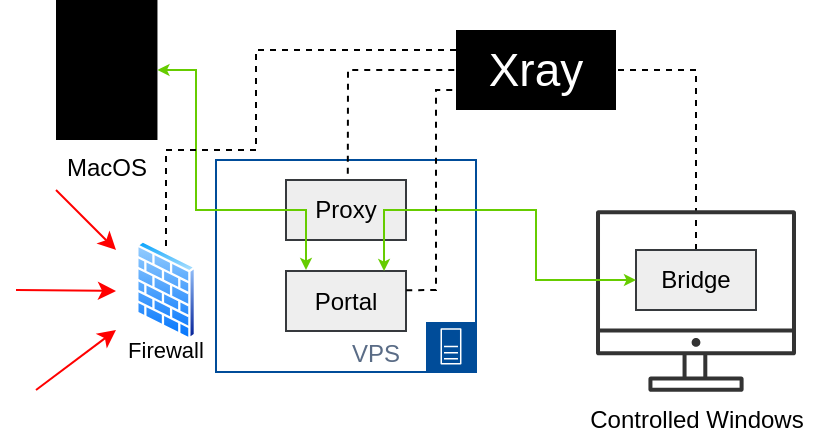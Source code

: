 <mxfile version="26.1.3">
  <diagram name="第 1 页" id="TNgU47--TbhRfyIrfIDC">
    <mxGraphModel dx="915" dy="448" grid="1" gridSize="10" guides="1" tooltips="1" connect="1" arrows="1" fold="1" page="1" pageScale="1" pageWidth="827" pageHeight="1169" math="0" shadow="0">
      <root>
        <mxCell id="0" />
        <mxCell id="1" parent="0" />
        <mxCell id="bLfp6R4X8cnuIYJNa31i-4" value="MacOS" style="sketch=0;verticalLabelPosition=bottom;sketch=0;aspect=fixed;html=1;verticalAlign=top;strokeColor=none;fillColor=#000000;align=center;outlineConnect=0;pointerEvents=1;shape=mxgraph.citrix2.citrix_vda_for_macos;" parent="1" vertex="1">
          <mxGeometry x="240" y="175" width="50.73" height="70" as="geometry" />
        </mxCell>
        <mxCell id="bLfp6R4X8cnuIYJNa31i-13" value="VPS" style="points=[[0,0],[0.25,0],[0.5,0],[0.75,0],[1,0],[1,0.25],[1,0.5],[1,0.75],[1,1],[0.75,1],[0.5,1],[0.25,1],[0,1],[0,0.75],[0,0.5],[0,0.25]];outlineConnect=0;gradientColor=none;html=1;whiteSpace=wrap;fontSize=12;fontStyle=0;container=0;pointerEvents=0;collapsible=0;recursiveResize=0;shape=mxgraph.aws4.group;grIcon=mxgraph.aws4.group_on_premise;strokeColor=#004C99;fillColor=none;verticalAlign=bottom;align=center;spacingLeft=30;fontColor=#5A6C86;direction=west;" parent="1" vertex="1">
          <mxGeometry x="320" y="255" width="130" height="106" as="geometry" />
        </mxCell>
        <mxCell id="bLfp6R4X8cnuIYJNa31i-17" value="&lt;font color=&quot;#ffffff&quot;&gt;&lt;span style=&quot;font-size: 23px;&quot;&gt;Xray&lt;/span&gt;&lt;/font&gt;" style="rounded=0;whiteSpace=wrap;html=1;fillColor=#000000;strokeColor=none;" parent="1" vertex="1">
          <mxGeometry x="440" y="190" width="80" height="40" as="geometry" />
        </mxCell>
        <mxCell id="bLfp6R4X8cnuIYJNa31i-24" value="" style="endArrow=none;dashed=1;html=1;rounded=0;entryX=1;entryY=0.5;entryDx=0;entryDy=0;exitX=0.5;exitY=0;exitDx=0;exitDy=0;" parent="1" source="bLfp6R4X8cnuIYJNa31i-5" target="bLfp6R4X8cnuIYJNa31i-17" edge="1">
          <mxGeometry width="50" height="50" relative="1" as="geometry">
            <mxPoint x="400" y="290" as="sourcePoint" />
            <mxPoint x="450" y="240" as="targetPoint" />
            <Array as="points">
              <mxPoint x="560" y="210" />
            </Array>
          </mxGeometry>
        </mxCell>
        <mxCell id="bLfp6R4X8cnuIYJNa31i-30" value="Proxy" style="text;html=1;align=center;verticalAlign=middle;whiteSpace=wrap;rounded=0;fillColor=#eeeeee;strokeColor=#36393d;" parent="1" vertex="1">
          <mxGeometry x="355" y="265" width="60" height="30" as="geometry" />
        </mxCell>
        <mxCell id="bLfp6R4X8cnuIYJNa31i-31" value="" style="group" parent="1" vertex="1" connectable="0">
          <mxGeometry x="520" y="280" width="100" height="91" as="geometry" />
        </mxCell>
        <mxCell id="Vk3XE0kuF4AS46GYuzE2-5" value="" style="group" parent="bLfp6R4X8cnuIYJNa31i-31" vertex="1" connectable="0">
          <mxGeometry x="-10" width="100" height="91" as="geometry" />
        </mxCell>
        <mxCell id="bLfp6R4X8cnuIYJNa31i-1" value="Controlled Windows" style="sketch=0;outlineConnect=0;strokeColor=#36393d;fillColor=#333333;dashed=0;verticalLabelPosition=bottom;verticalAlign=top;align=center;html=1;fontSize=12;fontStyle=0;aspect=fixed;shape=mxgraph.aws4.illustration_desktop;pointerEvents=1;" parent="Vk3XE0kuF4AS46GYuzE2-5" vertex="1">
          <mxGeometry width="100" height="91" as="geometry" />
        </mxCell>
        <mxCell id="bLfp6R4X8cnuIYJNa31i-5" value="Bridge" style="text;html=1;align=center;verticalAlign=middle;whiteSpace=wrap;rounded=0;fillColor=#eeeeee;strokeColor=#36393d;" parent="Vk3XE0kuF4AS46GYuzE2-5" vertex="1">
          <mxGeometry x="20" y="20" width="60" height="30" as="geometry" />
        </mxCell>
        <mxCell id="bLfp6R4X8cnuIYJNa31i-34" value="" style="endArrow=classic;html=1;rounded=0;strokeColor=#66CC00;endSize=3;startFill=1;startArrow=classic;startSize=3;endFill=1;" parent="1" source="bLfp6R4X8cnuIYJNa31i-4" edge="1">
          <mxGeometry width="50" height="50" relative="1" as="geometry">
            <mxPoint x="300" y="220" as="sourcePoint" />
            <mxPoint x="365" y="310" as="targetPoint" />
            <Array as="points">
              <mxPoint x="310" y="210" />
              <mxPoint x="310" y="280" />
              <mxPoint x="365" y="280" />
            </Array>
          </mxGeometry>
        </mxCell>
        <mxCell id="bLfp6R4X8cnuIYJNa31i-35" value="" style="endArrow=classic;html=1;rounded=0;strokeColor=#FF0000;" parent="1" edge="1">
          <mxGeometry width="50" height="50" relative="1" as="geometry">
            <mxPoint x="240" y="270" as="sourcePoint" />
            <mxPoint x="270" y="300" as="targetPoint" />
          </mxGeometry>
        </mxCell>
        <mxCell id="bLfp6R4X8cnuIYJNa31i-37" value="&lt;span&gt;Firewall&lt;/span&gt;" style="text;html=1;align=center;verticalAlign=middle;whiteSpace=wrap;rounded=0;fontSize=11;" parent="1" vertex="1">
          <mxGeometry x="255" y="345" width="80" height="10" as="geometry" />
        </mxCell>
        <mxCell id="bLfp6R4X8cnuIYJNa31i-46" value="" style="endArrow=classic;html=1;rounded=0;strokeColor=#FF0000;" parent="1" edge="1">
          <mxGeometry width="50" height="50" relative="1" as="geometry">
            <mxPoint x="220" y="320" as="sourcePoint" />
            <mxPoint x="270" y="320.5" as="targetPoint" />
          </mxGeometry>
        </mxCell>
        <mxCell id="bLfp6R4X8cnuIYJNa31i-47" value="" style="endArrow=classic;html=1;rounded=0;strokeColor=#FF0000;" parent="1" edge="1">
          <mxGeometry width="50" height="50" relative="1" as="geometry">
            <mxPoint x="230" y="370" as="sourcePoint" />
            <mxPoint x="270" y="340" as="targetPoint" />
          </mxGeometry>
        </mxCell>
        <mxCell id="bLfp6R4X8cnuIYJNa31i-9" value="Portal" style="text;html=1;align=center;verticalAlign=middle;whiteSpace=wrap;rounded=0;fillColor=#eeeeee;strokeColor=#36393d;" parent="1" vertex="1">
          <mxGeometry x="355" y="310.5" width="60" height="30" as="geometry" />
        </mxCell>
        <mxCell id="Vk3XE0kuF4AS46GYuzE2-3" value="" style="endArrow=none;dashed=1;html=1;rounded=0;exitX=0.5;exitY=0.3;exitDx=0;exitDy=0;entryX=0;entryY=0.25;entryDx=0;entryDy=0;exitPerimeter=0;" parent="1" source="bLfp6R4X8cnuIYJNa31i-29" target="bLfp6R4X8cnuIYJNa31i-17" edge="1">
          <mxGeometry width="50" height="50" relative="1" as="geometry">
            <mxPoint x="320" y="280" as="sourcePoint" />
            <mxPoint x="370" y="230" as="targetPoint" />
            <Array as="points">
              <mxPoint x="295" y="250" />
              <mxPoint x="340" y="250" />
              <mxPoint x="340" y="200" />
            </Array>
          </mxGeometry>
        </mxCell>
        <mxCell id="bLfp6R4X8cnuIYJNa31i-29" value="" style="image;perimeter=ellipsePerimeter;html=1;align=center;shadow=0;dashed=1;spacingTop=3;image=img/lib/active_directory/firewall.svg;aspect=fixed;labelBorderColor=none;imageBorder=none;dashPattern=12 12;labelPosition=center;verticalLabelPosition=bottom;verticalAlign=top;horizontal=1;" parent="1" vertex="1">
          <mxGeometry x="280" y="295" width="30" height="50" as="geometry" />
        </mxCell>
        <mxCell id="I66tSIFBlILUy5itwb84-3" value="" style="endArrow=classic;html=1;rounded=0;strokeColor=#66CC00;endSize=3;exitX=0;exitY=0.5;exitDx=0;exitDy=0;entryX=0.817;entryY=0.001;entryDx=0;entryDy=0;entryPerimeter=0;startArrow=classic;startFill=1;startSize=3;" edge="1" parent="1" source="bLfp6R4X8cnuIYJNa31i-5" target="bLfp6R4X8cnuIYJNa31i-9">
          <mxGeometry width="50" height="50" relative="1" as="geometry">
            <mxPoint x="460" y="460" as="sourcePoint" />
            <mxPoint x="500" y="460" as="targetPoint" />
            <Array as="points">
              <mxPoint x="480" y="315" />
              <mxPoint x="480" y="280" />
              <mxPoint x="404" y="280" />
            </Array>
          </mxGeometry>
        </mxCell>
        <mxCell id="I66tSIFBlILUy5itwb84-5" value="" style="endArrow=none;dashed=1;html=1;rounded=0;entryX=0;entryY=0.5;entryDx=0;entryDy=0;exitX=0.515;exitY=-0.104;exitDx=0;exitDy=0;exitPerimeter=0;" edge="1" parent="1" source="bLfp6R4X8cnuIYJNa31i-30" target="bLfp6R4X8cnuIYJNa31i-17">
          <mxGeometry width="50" height="50" relative="1" as="geometry">
            <mxPoint x="320" y="320" as="sourcePoint" />
            <mxPoint x="370" y="270" as="targetPoint" />
            <Array as="points">
              <mxPoint x="386" y="210" />
            </Array>
          </mxGeometry>
        </mxCell>
        <mxCell id="I66tSIFBlILUy5itwb84-6" value="" style="endArrow=none;dashed=1;html=1;rounded=0;entryX=0;entryY=0.75;entryDx=0;entryDy=0;exitX=1.002;exitY=0.321;exitDx=0;exitDy=0;exitPerimeter=0;" edge="1" parent="1" source="bLfp6R4X8cnuIYJNa31i-9" target="bLfp6R4X8cnuIYJNa31i-17">
          <mxGeometry width="50" height="50" relative="1" as="geometry">
            <mxPoint x="320" y="320" as="sourcePoint" />
            <mxPoint x="370" y="270" as="targetPoint" />
            <Array as="points">
              <mxPoint x="430" y="320" />
              <mxPoint x="430" y="220" />
            </Array>
          </mxGeometry>
        </mxCell>
      </root>
    </mxGraphModel>
  </diagram>
</mxfile>
